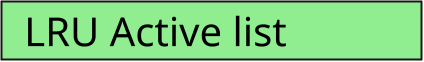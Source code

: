 @startuml

skinparam ComponentStyle rectangle
hide stereotype
scale 1/5

skinparam Component {
    FontSize 200
    FontColor black
    BorderThickness 10
    BackgroundColor transparent
}


skinparam Card {
    FontSize 0
    FontColor black
    BorderThickness 0
    BackgroundColor transparent
}


skinparam Package {
    FontSize 200
    FontColor black
    BorderThickness 0
    BackgroundColor transparent
}


skinparam Rectangle {
    FontSize 200
    FontColor black
    BorderThickness 0
    BackgroundColor transparent
}

' component:
component "  LRU Active list\t\t" as c0 #LightGreen
' layout:

@enduml
